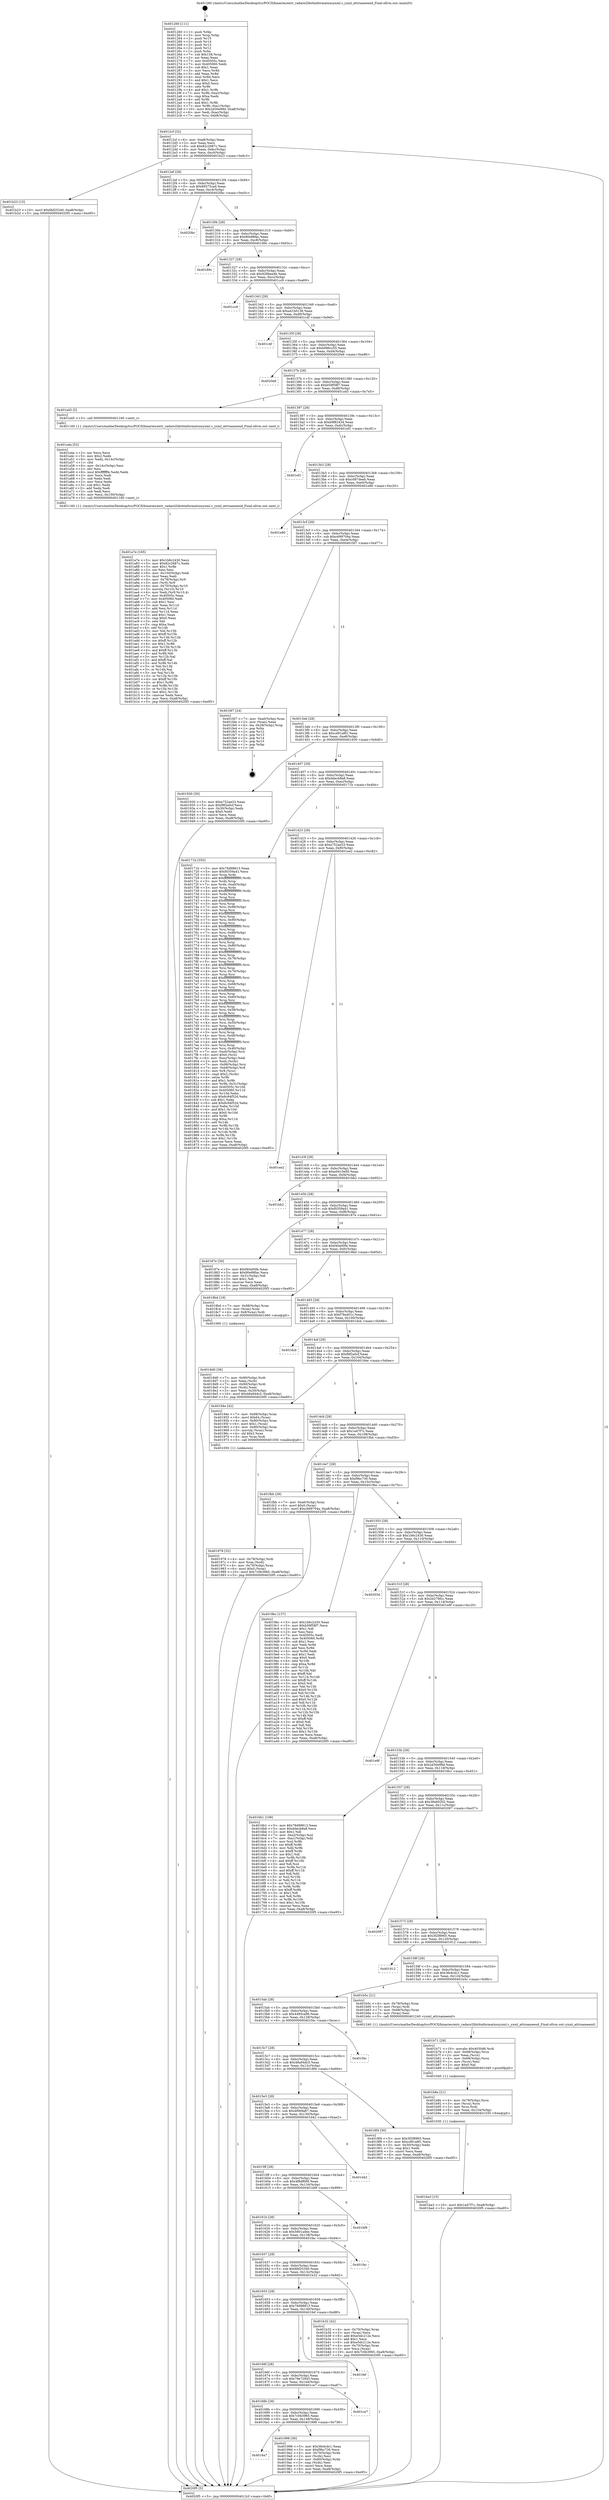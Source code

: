 digraph "0x401260" {
  label = "0x401260 (/mnt/c/Users/mathe/Desktop/tcc/POCII/binaries/extr_radare2librbinformatxnuyxml.c_yxml_attrnameend_Final-ollvm.out::main(0))"
  labelloc = "t"
  node[shape=record]

  Entry [label="",width=0.3,height=0.3,shape=circle,fillcolor=black,style=filled]
  "0x4012cf" [label="{
     0x4012cf [32]\l
     | [instrs]\l
     &nbsp;&nbsp;0x4012cf \<+6\>: mov -0xa8(%rbp),%eax\l
     &nbsp;&nbsp;0x4012d5 \<+2\>: mov %eax,%ecx\l
     &nbsp;&nbsp;0x4012d7 \<+6\>: sub $0x82c2687c,%ecx\l
     &nbsp;&nbsp;0x4012dd \<+6\>: mov %eax,-0xbc(%rbp)\l
     &nbsp;&nbsp;0x4012e3 \<+6\>: mov %ecx,-0xc0(%rbp)\l
     &nbsp;&nbsp;0x4012e9 \<+6\>: je 0000000000401b23 \<main+0x8c3\>\l
  }"]
  "0x401b23" [label="{
     0x401b23 [15]\l
     | [instrs]\l
     &nbsp;&nbsp;0x401b23 \<+10\>: movl $0x6bf25340,-0xa8(%rbp)\l
     &nbsp;&nbsp;0x401b2d \<+5\>: jmp 00000000004020f5 \<main+0xe95\>\l
  }"]
  "0x4012ef" [label="{
     0x4012ef [28]\l
     | [instrs]\l
     &nbsp;&nbsp;0x4012ef \<+5\>: jmp 00000000004012f4 \<main+0x94\>\l
     &nbsp;&nbsp;0x4012f4 \<+6\>: mov -0xbc(%rbp),%eax\l
     &nbsp;&nbsp;0x4012fa \<+5\>: sub $0x89375cad,%eax\l
     &nbsp;&nbsp;0x4012ff \<+6\>: mov %eax,-0xc4(%rbp)\l
     &nbsp;&nbsp;0x401305 \<+6\>: je 00000000004020bc \<main+0xe5c\>\l
  }"]
  Exit [label="",width=0.3,height=0.3,shape=circle,fillcolor=black,style=filled,peripheries=2]
  "0x4020bc" [label="{
     0x4020bc\l
  }", style=dashed]
  "0x40130b" [label="{
     0x40130b [28]\l
     | [instrs]\l
     &nbsp;&nbsp;0x40130b \<+5\>: jmp 0000000000401310 \<main+0xb0\>\l
     &nbsp;&nbsp;0x401310 \<+6\>: mov -0xbc(%rbp),%eax\l
     &nbsp;&nbsp;0x401316 \<+5\>: sub $0x90e98fac,%eax\l
     &nbsp;&nbsp;0x40131b \<+6\>: mov %eax,-0xc8(%rbp)\l
     &nbsp;&nbsp;0x401321 \<+6\>: je 000000000040189c \<main+0x63c\>\l
  }"]
  "0x401ba3" [label="{
     0x401ba3 [15]\l
     | [instrs]\l
     &nbsp;&nbsp;0x401ba3 \<+10\>: movl $0x1ed7f7c,-0xa8(%rbp)\l
     &nbsp;&nbsp;0x401bad \<+5\>: jmp 00000000004020f5 \<main+0xe95\>\l
  }"]
  "0x40189c" [label="{
     0x40189c\l
  }", style=dashed]
  "0x401327" [label="{
     0x401327 [28]\l
     | [instrs]\l
     &nbsp;&nbsp;0x401327 \<+5\>: jmp 000000000040132c \<main+0xcc\>\l
     &nbsp;&nbsp;0x40132c \<+6\>: mov -0xbc(%rbp),%eax\l
     &nbsp;&nbsp;0x401332 \<+5\>: sub $0x928bee4b,%eax\l
     &nbsp;&nbsp;0x401337 \<+6\>: mov %eax,-0xcc(%rbp)\l
     &nbsp;&nbsp;0x40133d \<+6\>: je 0000000000401cc9 \<main+0xa69\>\l
  }"]
  "0x401b8e" [label="{
     0x401b8e [21]\l
     | [instrs]\l
     &nbsp;&nbsp;0x401b8e \<+4\>: mov -0x78(%rbp),%rcx\l
     &nbsp;&nbsp;0x401b92 \<+3\>: mov (%rcx),%rcx\l
     &nbsp;&nbsp;0x401b95 \<+3\>: mov %rcx,%rdi\l
     &nbsp;&nbsp;0x401b98 \<+6\>: mov %eax,-0x154(%rbp)\l
     &nbsp;&nbsp;0x401b9e \<+5\>: call 0000000000401030 \<free@plt\>\l
     | [calls]\l
     &nbsp;&nbsp;0x401030 \{1\} (unknown)\l
  }"]
  "0x401cc9" [label="{
     0x401cc9\l
  }", style=dashed]
  "0x401343" [label="{
     0x401343 [28]\l
     | [instrs]\l
     &nbsp;&nbsp;0x401343 \<+5\>: jmp 0000000000401348 \<main+0xe8\>\l
     &nbsp;&nbsp;0x401348 \<+6\>: mov -0xbc(%rbp),%eax\l
     &nbsp;&nbsp;0x40134e \<+5\>: sub $0xa41b0136,%eax\l
     &nbsp;&nbsp;0x401353 \<+6\>: mov %eax,-0xd0(%rbp)\l
     &nbsp;&nbsp;0x401359 \<+6\>: je 0000000000401c4f \<main+0x9ef\>\l
  }"]
  "0x401b71" [label="{
     0x401b71 [29]\l
     | [instrs]\l
     &nbsp;&nbsp;0x401b71 \<+10\>: movabs $0x4030d6,%rdi\l
     &nbsp;&nbsp;0x401b7b \<+4\>: mov -0x68(%rbp),%rcx\l
     &nbsp;&nbsp;0x401b7f \<+2\>: mov %eax,(%rcx)\l
     &nbsp;&nbsp;0x401b81 \<+4\>: mov -0x68(%rbp),%rcx\l
     &nbsp;&nbsp;0x401b85 \<+2\>: mov (%rcx),%esi\l
     &nbsp;&nbsp;0x401b87 \<+2\>: mov $0x0,%al\l
     &nbsp;&nbsp;0x401b89 \<+5\>: call 0000000000401040 \<printf@plt\>\l
     | [calls]\l
     &nbsp;&nbsp;0x401040 \{1\} (unknown)\l
  }"]
  "0x401c4f" [label="{
     0x401c4f\l
  }", style=dashed]
  "0x40135f" [label="{
     0x40135f [28]\l
     | [instrs]\l
     &nbsp;&nbsp;0x40135f \<+5\>: jmp 0000000000401364 \<main+0x104\>\l
     &nbsp;&nbsp;0x401364 \<+6\>: mov -0xbc(%rbp),%eax\l
     &nbsp;&nbsp;0x40136a \<+5\>: sub $0xb086cc55,%eax\l
     &nbsp;&nbsp;0x40136f \<+6\>: mov %eax,-0xd4(%rbp)\l
     &nbsp;&nbsp;0x401375 \<+6\>: je 00000000004020e6 \<main+0xe86\>\l
  }"]
  "0x401a7e" [label="{
     0x401a7e [165]\l
     | [instrs]\l
     &nbsp;&nbsp;0x401a7e \<+5\>: mov $0x1b6c2430,%ecx\l
     &nbsp;&nbsp;0x401a83 \<+5\>: mov $0x82c2687c,%edx\l
     &nbsp;&nbsp;0x401a88 \<+3\>: mov $0x1,%r8b\l
     &nbsp;&nbsp;0x401a8b \<+2\>: xor %esi,%esi\l
     &nbsp;&nbsp;0x401a8d \<+6\>: mov -0x150(%rbp),%edi\l
     &nbsp;&nbsp;0x401a93 \<+3\>: imul %eax,%edi\l
     &nbsp;&nbsp;0x401a96 \<+4\>: mov -0x78(%rbp),%r9\l
     &nbsp;&nbsp;0x401a9a \<+3\>: mov (%r9),%r9\l
     &nbsp;&nbsp;0x401a9d \<+4\>: mov -0x70(%rbp),%r10\l
     &nbsp;&nbsp;0x401aa1 \<+3\>: movslq (%r10),%r10\l
     &nbsp;&nbsp;0x401aa4 \<+4\>: mov %edi,(%r9,%r10,4)\l
     &nbsp;&nbsp;0x401aa8 \<+7\>: mov 0x40505c,%eax\l
     &nbsp;&nbsp;0x401aaf \<+7\>: mov 0x405060,%edi\l
     &nbsp;&nbsp;0x401ab6 \<+3\>: sub $0x1,%esi\l
     &nbsp;&nbsp;0x401ab9 \<+3\>: mov %eax,%r11d\l
     &nbsp;&nbsp;0x401abc \<+3\>: add %esi,%r11d\l
     &nbsp;&nbsp;0x401abf \<+4\>: imul %r11d,%eax\l
     &nbsp;&nbsp;0x401ac3 \<+3\>: and $0x1,%eax\l
     &nbsp;&nbsp;0x401ac6 \<+3\>: cmp $0x0,%eax\l
     &nbsp;&nbsp;0x401ac9 \<+3\>: sete %bl\l
     &nbsp;&nbsp;0x401acc \<+3\>: cmp $0xa,%edi\l
     &nbsp;&nbsp;0x401acf \<+4\>: setl %r14b\l
     &nbsp;&nbsp;0x401ad3 \<+3\>: mov %bl,%r15b\l
     &nbsp;&nbsp;0x401ad6 \<+4\>: xor $0xff,%r15b\l
     &nbsp;&nbsp;0x401ada \<+3\>: mov %r14b,%r12b\l
     &nbsp;&nbsp;0x401add \<+4\>: xor $0xff,%r12b\l
     &nbsp;&nbsp;0x401ae1 \<+4\>: xor $0x1,%r8b\l
     &nbsp;&nbsp;0x401ae5 \<+3\>: mov %r15b,%r13b\l
     &nbsp;&nbsp;0x401ae8 \<+4\>: and $0xff,%r13b\l
     &nbsp;&nbsp;0x401aec \<+3\>: and %r8b,%bl\l
     &nbsp;&nbsp;0x401aef \<+3\>: mov %r12b,%al\l
     &nbsp;&nbsp;0x401af2 \<+2\>: and $0xff,%al\l
     &nbsp;&nbsp;0x401af4 \<+3\>: and %r8b,%r14b\l
     &nbsp;&nbsp;0x401af7 \<+3\>: or %bl,%r13b\l
     &nbsp;&nbsp;0x401afa \<+3\>: or %r14b,%al\l
     &nbsp;&nbsp;0x401afd \<+3\>: xor %al,%r13b\l
     &nbsp;&nbsp;0x401b00 \<+3\>: or %r12b,%r15b\l
     &nbsp;&nbsp;0x401b03 \<+4\>: xor $0xff,%r15b\l
     &nbsp;&nbsp;0x401b07 \<+4\>: or $0x1,%r8b\l
     &nbsp;&nbsp;0x401b0b \<+3\>: and %r8b,%r15b\l
     &nbsp;&nbsp;0x401b0e \<+3\>: or %r15b,%r13b\l
     &nbsp;&nbsp;0x401b11 \<+4\>: test $0x1,%r13b\l
     &nbsp;&nbsp;0x401b15 \<+3\>: cmovne %edx,%ecx\l
     &nbsp;&nbsp;0x401b18 \<+6\>: mov %ecx,-0xa8(%rbp)\l
     &nbsp;&nbsp;0x401b1e \<+5\>: jmp 00000000004020f5 \<main+0xe95\>\l
  }"]
  "0x4020e6" [label="{
     0x4020e6\l
  }", style=dashed]
  "0x40137b" [label="{
     0x40137b [28]\l
     | [instrs]\l
     &nbsp;&nbsp;0x40137b \<+5\>: jmp 0000000000401380 \<main+0x120\>\l
     &nbsp;&nbsp;0x401380 \<+6\>: mov -0xbc(%rbp),%eax\l
     &nbsp;&nbsp;0x401386 \<+5\>: sub $0xb59f58f7,%eax\l
     &nbsp;&nbsp;0x40138b \<+6\>: mov %eax,-0xd8(%rbp)\l
     &nbsp;&nbsp;0x401391 \<+6\>: je 0000000000401a45 \<main+0x7e5\>\l
  }"]
  "0x401a4a" [label="{
     0x401a4a [52]\l
     | [instrs]\l
     &nbsp;&nbsp;0x401a4a \<+2\>: xor %ecx,%ecx\l
     &nbsp;&nbsp;0x401a4c \<+5\>: mov $0x2,%edx\l
     &nbsp;&nbsp;0x401a51 \<+6\>: mov %edx,-0x14c(%rbp)\l
     &nbsp;&nbsp;0x401a57 \<+1\>: cltd\l
     &nbsp;&nbsp;0x401a58 \<+6\>: mov -0x14c(%rbp),%esi\l
     &nbsp;&nbsp;0x401a5e \<+2\>: idiv %esi\l
     &nbsp;&nbsp;0x401a60 \<+6\>: imul $0xfffffffe,%edx,%edx\l
     &nbsp;&nbsp;0x401a66 \<+2\>: mov %ecx,%edi\l
     &nbsp;&nbsp;0x401a68 \<+2\>: sub %edx,%edi\l
     &nbsp;&nbsp;0x401a6a \<+2\>: mov %ecx,%edx\l
     &nbsp;&nbsp;0x401a6c \<+3\>: sub $0x1,%edx\l
     &nbsp;&nbsp;0x401a6f \<+2\>: add %edx,%edi\l
     &nbsp;&nbsp;0x401a71 \<+2\>: sub %edi,%ecx\l
     &nbsp;&nbsp;0x401a73 \<+6\>: mov %ecx,-0x150(%rbp)\l
     &nbsp;&nbsp;0x401a79 \<+5\>: call 0000000000401160 \<next_i\>\l
     | [calls]\l
     &nbsp;&nbsp;0x401160 \{1\} (/mnt/c/Users/mathe/Desktop/tcc/POCII/binaries/extr_radare2librbinformatxnuyxml.c_yxml_attrnameend_Final-ollvm.out::next_i)\l
  }"]
  "0x401a45" [label="{
     0x401a45 [5]\l
     | [instrs]\l
     &nbsp;&nbsp;0x401a45 \<+5\>: call 0000000000401160 \<next_i\>\l
     | [calls]\l
     &nbsp;&nbsp;0x401160 \{1\} (/mnt/c/Users/mathe/Desktop/tcc/POCII/binaries/extr_radare2librbinformatxnuyxml.c_yxml_attrnameend_Final-ollvm.out::next_i)\l
  }"]
  "0x401397" [label="{
     0x401397 [28]\l
     | [instrs]\l
     &nbsp;&nbsp;0x401397 \<+5\>: jmp 000000000040139c \<main+0x13c\>\l
     &nbsp;&nbsp;0x40139c \<+6\>: mov -0xbc(%rbp),%eax\l
     &nbsp;&nbsp;0x4013a2 \<+5\>: sub $0xb9f82434,%eax\l
     &nbsp;&nbsp;0x4013a7 \<+6\>: mov %eax,-0xdc(%rbp)\l
     &nbsp;&nbsp;0x4013ad \<+6\>: je 0000000000401ef1 \<main+0xc91\>\l
  }"]
  "0x4016a7" [label="{
     0x4016a7\l
  }", style=dashed]
  "0x401ef1" [label="{
     0x401ef1\l
  }", style=dashed]
  "0x4013b3" [label="{
     0x4013b3 [28]\l
     | [instrs]\l
     &nbsp;&nbsp;0x4013b3 \<+5\>: jmp 00000000004013b8 \<main+0x158\>\l
     &nbsp;&nbsp;0x4013b8 \<+6\>: mov -0xbc(%rbp),%eax\l
     &nbsp;&nbsp;0x4013be \<+5\>: sub $0xc087deeb,%eax\l
     &nbsp;&nbsp;0x4013c3 \<+6\>: mov %eax,-0xe0(%rbp)\l
     &nbsp;&nbsp;0x4013c9 \<+6\>: je 0000000000401e80 \<main+0xc20\>\l
  }"]
  "0x401998" [label="{
     0x401998 [36]\l
     | [instrs]\l
     &nbsp;&nbsp;0x401998 \<+5\>: mov $0x3fe4cdc1,%eax\l
     &nbsp;&nbsp;0x40199d \<+5\>: mov $0xf9bc730,%ecx\l
     &nbsp;&nbsp;0x4019a2 \<+4\>: mov -0x70(%rbp),%rdx\l
     &nbsp;&nbsp;0x4019a6 \<+2\>: mov (%rdx),%esi\l
     &nbsp;&nbsp;0x4019a8 \<+4\>: mov -0x80(%rbp),%rdx\l
     &nbsp;&nbsp;0x4019ac \<+2\>: cmp (%rdx),%esi\l
     &nbsp;&nbsp;0x4019ae \<+3\>: cmovl %ecx,%eax\l
     &nbsp;&nbsp;0x4019b1 \<+6\>: mov %eax,-0xa8(%rbp)\l
     &nbsp;&nbsp;0x4019b7 \<+5\>: jmp 00000000004020f5 \<main+0xe95\>\l
  }"]
  "0x401e80" [label="{
     0x401e80\l
  }", style=dashed]
  "0x4013cf" [label="{
     0x4013cf [28]\l
     | [instrs]\l
     &nbsp;&nbsp;0x4013cf \<+5\>: jmp 00000000004013d4 \<main+0x174\>\l
     &nbsp;&nbsp;0x4013d4 \<+6\>: mov -0xbc(%rbp),%eax\l
     &nbsp;&nbsp;0x4013da \<+5\>: sub $0xc699704a,%eax\l
     &nbsp;&nbsp;0x4013df \<+6\>: mov %eax,-0xe4(%rbp)\l
     &nbsp;&nbsp;0x4013e5 \<+6\>: je 0000000000401fd7 \<main+0xd77\>\l
  }"]
  "0x40168b" [label="{
     0x40168b [28]\l
     | [instrs]\l
     &nbsp;&nbsp;0x40168b \<+5\>: jmp 0000000000401690 \<main+0x430\>\l
     &nbsp;&nbsp;0x401690 \<+6\>: mov -0xbc(%rbp),%eax\l
     &nbsp;&nbsp;0x401696 \<+5\>: sub $0x7c0b3965,%eax\l
     &nbsp;&nbsp;0x40169b \<+6\>: mov %eax,-0x148(%rbp)\l
     &nbsp;&nbsp;0x4016a1 \<+6\>: je 0000000000401998 \<main+0x738\>\l
  }"]
  "0x401fd7" [label="{
     0x401fd7 [24]\l
     | [instrs]\l
     &nbsp;&nbsp;0x401fd7 \<+7\>: mov -0xa0(%rbp),%rax\l
     &nbsp;&nbsp;0x401fde \<+2\>: mov (%rax),%eax\l
     &nbsp;&nbsp;0x401fe0 \<+4\>: lea -0x28(%rbp),%rsp\l
     &nbsp;&nbsp;0x401fe4 \<+1\>: pop %rbx\l
     &nbsp;&nbsp;0x401fe5 \<+2\>: pop %r12\l
     &nbsp;&nbsp;0x401fe7 \<+2\>: pop %r13\l
     &nbsp;&nbsp;0x401fe9 \<+2\>: pop %r14\l
     &nbsp;&nbsp;0x401feb \<+2\>: pop %r15\l
     &nbsp;&nbsp;0x401fed \<+1\>: pop %rbp\l
     &nbsp;&nbsp;0x401fee \<+1\>: ret\l
  }"]
  "0x4013eb" [label="{
     0x4013eb [28]\l
     | [instrs]\l
     &nbsp;&nbsp;0x4013eb \<+5\>: jmp 00000000004013f0 \<main+0x190\>\l
     &nbsp;&nbsp;0x4013f0 \<+6\>: mov -0xbc(%rbp),%eax\l
     &nbsp;&nbsp;0x4013f6 \<+5\>: sub $0xcd91a8f1,%eax\l
     &nbsp;&nbsp;0x4013fb \<+6\>: mov %eax,-0xe8(%rbp)\l
     &nbsp;&nbsp;0x401401 \<+6\>: je 0000000000401930 \<main+0x6d0\>\l
  }"]
  "0x401ce7" [label="{
     0x401ce7\l
  }", style=dashed]
  "0x401930" [label="{
     0x401930 [30]\l
     | [instrs]\l
     &nbsp;&nbsp;0x401930 \<+5\>: mov $0xe752ae33,%eax\l
     &nbsp;&nbsp;0x401935 \<+5\>: mov $0xf9f2a0cf,%ecx\l
     &nbsp;&nbsp;0x40193a \<+3\>: mov -0x30(%rbp),%edx\l
     &nbsp;&nbsp;0x40193d \<+3\>: cmp $0x0,%edx\l
     &nbsp;&nbsp;0x401940 \<+3\>: cmove %ecx,%eax\l
     &nbsp;&nbsp;0x401943 \<+6\>: mov %eax,-0xa8(%rbp)\l
     &nbsp;&nbsp;0x401949 \<+5\>: jmp 00000000004020f5 \<main+0xe95\>\l
  }"]
  "0x401407" [label="{
     0x401407 [28]\l
     | [instrs]\l
     &nbsp;&nbsp;0x401407 \<+5\>: jmp 000000000040140c \<main+0x1ac\>\l
     &nbsp;&nbsp;0x40140c \<+6\>: mov -0xbc(%rbp),%eax\l
     &nbsp;&nbsp;0x401412 \<+5\>: sub $0xddecb8a8,%eax\l
     &nbsp;&nbsp;0x401417 \<+6\>: mov %eax,-0xec(%rbp)\l
     &nbsp;&nbsp;0x40141d \<+6\>: je 000000000040171b \<main+0x4bb\>\l
  }"]
  "0x40166f" [label="{
     0x40166f [28]\l
     | [instrs]\l
     &nbsp;&nbsp;0x40166f \<+5\>: jmp 0000000000401674 \<main+0x414\>\l
     &nbsp;&nbsp;0x401674 \<+6\>: mov -0xbc(%rbp),%eax\l
     &nbsp;&nbsp;0x40167a \<+5\>: sub $0x79e72943,%eax\l
     &nbsp;&nbsp;0x40167f \<+6\>: mov %eax,-0x144(%rbp)\l
     &nbsp;&nbsp;0x401685 \<+6\>: je 0000000000401ce7 \<main+0xa87\>\l
  }"]
  "0x40171b" [label="{
     0x40171b [355]\l
     | [instrs]\l
     &nbsp;&nbsp;0x40171b \<+5\>: mov $0x78d98813,%eax\l
     &nbsp;&nbsp;0x401720 \<+5\>: mov $0xf0359a41,%ecx\l
     &nbsp;&nbsp;0x401725 \<+3\>: mov %rsp,%rdx\l
     &nbsp;&nbsp;0x401728 \<+4\>: add $0xfffffffffffffff0,%rdx\l
     &nbsp;&nbsp;0x40172c \<+3\>: mov %rdx,%rsp\l
     &nbsp;&nbsp;0x40172f \<+7\>: mov %rdx,-0xa0(%rbp)\l
     &nbsp;&nbsp;0x401736 \<+3\>: mov %rsp,%rdx\l
     &nbsp;&nbsp;0x401739 \<+4\>: add $0xfffffffffffffff0,%rdx\l
     &nbsp;&nbsp;0x40173d \<+3\>: mov %rdx,%rsp\l
     &nbsp;&nbsp;0x401740 \<+3\>: mov %rsp,%rsi\l
     &nbsp;&nbsp;0x401743 \<+4\>: add $0xfffffffffffffff0,%rsi\l
     &nbsp;&nbsp;0x401747 \<+3\>: mov %rsi,%rsp\l
     &nbsp;&nbsp;0x40174a \<+7\>: mov %rsi,-0x98(%rbp)\l
     &nbsp;&nbsp;0x401751 \<+3\>: mov %rsp,%rsi\l
     &nbsp;&nbsp;0x401754 \<+4\>: add $0xfffffffffffffff0,%rsi\l
     &nbsp;&nbsp;0x401758 \<+3\>: mov %rsi,%rsp\l
     &nbsp;&nbsp;0x40175b \<+7\>: mov %rsi,-0x90(%rbp)\l
     &nbsp;&nbsp;0x401762 \<+3\>: mov %rsp,%rsi\l
     &nbsp;&nbsp;0x401765 \<+4\>: add $0xfffffffffffffff0,%rsi\l
     &nbsp;&nbsp;0x401769 \<+3\>: mov %rsi,%rsp\l
     &nbsp;&nbsp;0x40176c \<+7\>: mov %rsi,-0x88(%rbp)\l
     &nbsp;&nbsp;0x401773 \<+3\>: mov %rsp,%rsi\l
     &nbsp;&nbsp;0x401776 \<+4\>: add $0xfffffffffffffff0,%rsi\l
     &nbsp;&nbsp;0x40177a \<+3\>: mov %rsi,%rsp\l
     &nbsp;&nbsp;0x40177d \<+4\>: mov %rsi,-0x80(%rbp)\l
     &nbsp;&nbsp;0x401781 \<+3\>: mov %rsp,%rsi\l
     &nbsp;&nbsp;0x401784 \<+4\>: add $0xfffffffffffffff0,%rsi\l
     &nbsp;&nbsp;0x401788 \<+3\>: mov %rsi,%rsp\l
     &nbsp;&nbsp;0x40178b \<+4\>: mov %rsi,-0x78(%rbp)\l
     &nbsp;&nbsp;0x40178f \<+3\>: mov %rsp,%rsi\l
     &nbsp;&nbsp;0x401792 \<+4\>: add $0xfffffffffffffff0,%rsi\l
     &nbsp;&nbsp;0x401796 \<+3\>: mov %rsi,%rsp\l
     &nbsp;&nbsp;0x401799 \<+4\>: mov %rsi,-0x70(%rbp)\l
     &nbsp;&nbsp;0x40179d \<+3\>: mov %rsp,%rsi\l
     &nbsp;&nbsp;0x4017a0 \<+4\>: add $0xfffffffffffffff0,%rsi\l
     &nbsp;&nbsp;0x4017a4 \<+3\>: mov %rsi,%rsp\l
     &nbsp;&nbsp;0x4017a7 \<+4\>: mov %rsi,-0x68(%rbp)\l
     &nbsp;&nbsp;0x4017ab \<+3\>: mov %rsp,%rsi\l
     &nbsp;&nbsp;0x4017ae \<+4\>: add $0xfffffffffffffff0,%rsi\l
     &nbsp;&nbsp;0x4017b2 \<+3\>: mov %rsi,%rsp\l
     &nbsp;&nbsp;0x4017b5 \<+4\>: mov %rsi,-0x60(%rbp)\l
     &nbsp;&nbsp;0x4017b9 \<+3\>: mov %rsp,%rsi\l
     &nbsp;&nbsp;0x4017bc \<+4\>: add $0xfffffffffffffff0,%rsi\l
     &nbsp;&nbsp;0x4017c0 \<+3\>: mov %rsi,%rsp\l
     &nbsp;&nbsp;0x4017c3 \<+4\>: mov %rsi,-0x58(%rbp)\l
     &nbsp;&nbsp;0x4017c7 \<+3\>: mov %rsp,%rsi\l
     &nbsp;&nbsp;0x4017ca \<+4\>: add $0xfffffffffffffff0,%rsi\l
     &nbsp;&nbsp;0x4017ce \<+3\>: mov %rsi,%rsp\l
     &nbsp;&nbsp;0x4017d1 \<+4\>: mov %rsi,-0x50(%rbp)\l
     &nbsp;&nbsp;0x4017d5 \<+3\>: mov %rsp,%rsi\l
     &nbsp;&nbsp;0x4017d8 \<+4\>: add $0xfffffffffffffff0,%rsi\l
     &nbsp;&nbsp;0x4017dc \<+3\>: mov %rsi,%rsp\l
     &nbsp;&nbsp;0x4017df \<+4\>: mov %rsi,-0x48(%rbp)\l
     &nbsp;&nbsp;0x4017e3 \<+3\>: mov %rsp,%rsi\l
     &nbsp;&nbsp;0x4017e6 \<+4\>: add $0xfffffffffffffff0,%rsi\l
     &nbsp;&nbsp;0x4017ea \<+3\>: mov %rsi,%rsp\l
     &nbsp;&nbsp;0x4017ed \<+4\>: mov %rsi,-0x40(%rbp)\l
     &nbsp;&nbsp;0x4017f1 \<+7\>: mov -0xa0(%rbp),%rsi\l
     &nbsp;&nbsp;0x4017f8 \<+6\>: movl $0x0,(%rsi)\l
     &nbsp;&nbsp;0x4017fe \<+6\>: mov -0xac(%rbp),%edi\l
     &nbsp;&nbsp;0x401804 \<+2\>: mov %edi,(%rdx)\l
     &nbsp;&nbsp;0x401806 \<+7\>: mov -0x98(%rbp),%rsi\l
     &nbsp;&nbsp;0x40180d \<+7\>: mov -0xb8(%rbp),%r8\l
     &nbsp;&nbsp;0x401814 \<+3\>: mov %r8,(%rsi)\l
     &nbsp;&nbsp;0x401817 \<+3\>: cmpl $0x2,(%rdx)\l
     &nbsp;&nbsp;0x40181a \<+4\>: setne %r9b\l
     &nbsp;&nbsp;0x40181e \<+4\>: and $0x1,%r9b\l
     &nbsp;&nbsp;0x401822 \<+4\>: mov %r9b,-0x31(%rbp)\l
     &nbsp;&nbsp;0x401826 \<+8\>: mov 0x40505c,%r10d\l
     &nbsp;&nbsp;0x40182e \<+8\>: mov 0x405060,%r11d\l
     &nbsp;&nbsp;0x401836 \<+3\>: mov %r10d,%ebx\l
     &nbsp;&nbsp;0x401839 \<+6\>: sub $0x6c94f52d,%ebx\l
     &nbsp;&nbsp;0x40183f \<+3\>: sub $0x1,%ebx\l
     &nbsp;&nbsp;0x401842 \<+6\>: add $0x6c94f52d,%ebx\l
     &nbsp;&nbsp;0x401848 \<+4\>: imul %ebx,%r10d\l
     &nbsp;&nbsp;0x40184c \<+4\>: and $0x1,%r10d\l
     &nbsp;&nbsp;0x401850 \<+4\>: cmp $0x0,%r10d\l
     &nbsp;&nbsp;0x401854 \<+4\>: sete %r9b\l
     &nbsp;&nbsp;0x401858 \<+4\>: cmp $0xa,%r11d\l
     &nbsp;&nbsp;0x40185c \<+4\>: setl %r14b\l
     &nbsp;&nbsp;0x401860 \<+3\>: mov %r9b,%r15b\l
     &nbsp;&nbsp;0x401863 \<+3\>: and %r14b,%r15b\l
     &nbsp;&nbsp;0x401866 \<+3\>: xor %r14b,%r9b\l
     &nbsp;&nbsp;0x401869 \<+3\>: or %r9b,%r15b\l
     &nbsp;&nbsp;0x40186c \<+4\>: test $0x1,%r15b\l
     &nbsp;&nbsp;0x401870 \<+3\>: cmovne %ecx,%eax\l
     &nbsp;&nbsp;0x401873 \<+6\>: mov %eax,-0xa8(%rbp)\l
     &nbsp;&nbsp;0x401879 \<+5\>: jmp 00000000004020f5 \<main+0xe95\>\l
  }"]
  "0x401423" [label="{
     0x401423 [28]\l
     | [instrs]\l
     &nbsp;&nbsp;0x401423 \<+5\>: jmp 0000000000401428 \<main+0x1c8\>\l
     &nbsp;&nbsp;0x401428 \<+6\>: mov -0xbc(%rbp),%eax\l
     &nbsp;&nbsp;0x40142e \<+5\>: sub $0xe752ae33,%eax\l
     &nbsp;&nbsp;0x401433 \<+6\>: mov %eax,-0xf0(%rbp)\l
     &nbsp;&nbsp;0x401439 \<+6\>: je 0000000000401ee2 \<main+0xc82\>\l
  }"]
  "0x401fef" [label="{
     0x401fef\l
  }", style=dashed]
  "0x401ee2" [label="{
     0x401ee2\l
  }", style=dashed]
  "0x40143f" [label="{
     0x40143f [28]\l
     | [instrs]\l
     &nbsp;&nbsp;0x40143f \<+5\>: jmp 0000000000401444 \<main+0x1e4\>\l
     &nbsp;&nbsp;0x401444 \<+6\>: mov -0xbc(%rbp),%eax\l
     &nbsp;&nbsp;0x40144a \<+5\>: sub $0xe9410e95,%eax\l
     &nbsp;&nbsp;0x40144f \<+6\>: mov %eax,-0xf4(%rbp)\l
     &nbsp;&nbsp;0x401455 \<+6\>: je 0000000000401bb2 \<main+0x952\>\l
  }"]
  "0x401653" [label="{
     0x401653 [28]\l
     | [instrs]\l
     &nbsp;&nbsp;0x401653 \<+5\>: jmp 0000000000401658 \<main+0x3f8\>\l
     &nbsp;&nbsp;0x401658 \<+6\>: mov -0xbc(%rbp),%eax\l
     &nbsp;&nbsp;0x40165e \<+5\>: sub $0x78d98813,%eax\l
     &nbsp;&nbsp;0x401663 \<+6\>: mov %eax,-0x140(%rbp)\l
     &nbsp;&nbsp;0x401669 \<+6\>: je 0000000000401fef \<main+0xd8f\>\l
  }"]
  "0x401bb2" [label="{
     0x401bb2\l
  }", style=dashed]
  "0x40145b" [label="{
     0x40145b [28]\l
     | [instrs]\l
     &nbsp;&nbsp;0x40145b \<+5\>: jmp 0000000000401460 \<main+0x200\>\l
     &nbsp;&nbsp;0x401460 \<+6\>: mov -0xbc(%rbp),%eax\l
     &nbsp;&nbsp;0x401466 \<+5\>: sub $0xf0359a41,%eax\l
     &nbsp;&nbsp;0x40146b \<+6\>: mov %eax,-0xf8(%rbp)\l
     &nbsp;&nbsp;0x401471 \<+6\>: je 000000000040187e \<main+0x61e\>\l
  }"]
  "0x401b32" [label="{
     0x401b32 [42]\l
     | [instrs]\l
     &nbsp;&nbsp;0x401b32 \<+4\>: mov -0x70(%rbp),%rax\l
     &nbsp;&nbsp;0x401b36 \<+2\>: mov (%rax),%ecx\l
     &nbsp;&nbsp;0x401b38 \<+6\>: add $0xe5dc212e,%ecx\l
     &nbsp;&nbsp;0x401b3e \<+3\>: add $0x1,%ecx\l
     &nbsp;&nbsp;0x401b41 \<+6\>: sub $0xe5dc212e,%ecx\l
     &nbsp;&nbsp;0x401b47 \<+4\>: mov -0x70(%rbp),%rax\l
     &nbsp;&nbsp;0x401b4b \<+2\>: mov %ecx,(%rax)\l
     &nbsp;&nbsp;0x401b4d \<+10\>: movl $0x7c0b3965,-0xa8(%rbp)\l
     &nbsp;&nbsp;0x401b57 \<+5\>: jmp 00000000004020f5 \<main+0xe95\>\l
  }"]
  "0x40187e" [label="{
     0x40187e [30]\l
     | [instrs]\l
     &nbsp;&nbsp;0x40187e \<+5\>: mov $0xf40a00fe,%eax\l
     &nbsp;&nbsp;0x401883 \<+5\>: mov $0x90e98fac,%ecx\l
     &nbsp;&nbsp;0x401888 \<+3\>: mov -0x31(%rbp),%dl\l
     &nbsp;&nbsp;0x40188b \<+3\>: test $0x1,%dl\l
     &nbsp;&nbsp;0x40188e \<+3\>: cmovne %ecx,%eax\l
     &nbsp;&nbsp;0x401891 \<+6\>: mov %eax,-0xa8(%rbp)\l
     &nbsp;&nbsp;0x401897 \<+5\>: jmp 00000000004020f5 \<main+0xe95\>\l
  }"]
  "0x401477" [label="{
     0x401477 [28]\l
     | [instrs]\l
     &nbsp;&nbsp;0x401477 \<+5\>: jmp 000000000040147c \<main+0x21c\>\l
     &nbsp;&nbsp;0x40147c \<+6\>: mov -0xbc(%rbp),%eax\l
     &nbsp;&nbsp;0x401482 \<+5\>: sub $0xf40a00fe,%eax\l
     &nbsp;&nbsp;0x401487 \<+6\>: mov %eax,-0xfc(%rbp)\l
     &nbsp;&nbsp;0x40148d \<+6\>: je 00000000004018bd \<main+0x65d\>\l
  }"]
  "0x401637" [label="{
     0x401637 [28]\l
     | [instrs]\l
     &nbsp;&nbsp;0x401637 \<+5\>: jmp 000000000040163c \<main+0x3dc\>\l
     &nbsp;&nbsp;0x40163c \<+6\>: mov -0xbc(%rbp),%eax\l
     &nbsp;&nbsp;0x401642 \<+5\>: sub $0x6bf25340,%eax\l
     &nbsp;&nbsp;0x401647 \<+6\>: mov %eax,-0x13c(%rbp)\l
     &nbsp;&nbsp;0x40164d \<+6\>: je 0000000000401b32 \<main+0x8d2\>\l
  }"]
  "0x4018bd" [label="{
     0x4018bd [19]\l
     | [instrs]\l
     &nbsp;&nbsp;0x4018bd \<+7\>: mov -0x98(%rbp),%rax\l
     &nbsp;&nbsp;0x4018c4 \<+3\>: mov (%rax),%rax\l
     &nbsp;&nbsp;0x4018c7 \<+4\>: mov 0x8(%rax),%rdi\l
     &nbsp;&nbsp;0x4018cb \<+5\>: call 0000000000401060 \<atoi@plt\>\l
     | [calls]\l
     &nbsp;&nbsp;0x401060 \{1\} (unknown)\l
  }"]
  "0x401493" [label="{
     0x401493 [28]\l
     | [instrs]\l
     &nbsp;&nbsp;0x401493 \<+5\>: jmp 0000000000401498 \<main+0x238\>\l
     &nbsp;&nbsp;0x401498 \<+6\>: mov -0xbc(%rbp),%eax\l
     &nbsp;&nbsp;0x40149e \<+5\>: sub $0xf79a401c,%eax\l
     &nbsp;&nbsp;0x4014a3 \<+6\>: mov %eax,-0x100(%rbp)\l
     &nbsp;&nbsp;0x4014a9 \<+6\>: je 0000000000401dcb \<main+0xb6b\>\l
  }"]
  "0x401fac" [label="{
     0x401fac\l
  }", style=dashed]
  "0x401dcb" [label="{
     0x401dcb\l
  }", style=dashed]
  "0x4014af" [label="{
     0x4014af [28]\l
     | [instrs]\l
     &nbsp;&nbsp;0x4014af \<+5\>: jmp 00000000004014b4 \<main+0x254\>\l
     &nbsp;&nbsp;0x4014b4 \<+6\>: mov -0xbc(%rbp),%eax\l
     &nbsp;&nbsp;0x4014ba \<+5\>: sub $0xf9f2a0cf,%eax\l
     &nbsp;&nbsp;0x4014bf \<+6\>: mov %eax,-0x104(%rbp)\l
     &nbsp;&nbsp;0x4014c5 \<+6\>: je 000000000040194e \<main+0x6ee\>\l
  }"]
  "0x40161b" [label="{
     0x40161b [28]\l
     | [instrs]\l
     &nbsp;&nbsp;0x40161b \<+5\>: jmp 0000000000401620 \<main+0x3c0\>\l
     &nbsp;&nbsp;0x401620 \<+6\>: mov -0xbc(%rbp),%eax\l
     &nbsp;&nbsp;0x401626 \<+5\>: sub $0x5801a4ee,%eax\l
     &nbsp;&nbsp;0x40162b \<+6\>: mov %eax,-0x138(%rbp)\l
     &nbsp;&nbsp;0x401631 \<+6\>: je 0000000000401fac \<main+0xd4c\>\l
  }"]
  "0x40194e" [label="{
     0x40194e [42]\l
     | [instrs]\l
     &nbsp;&nbsp;0x40194e \<+7\>: mov -0x88(%rbp),%rax\l
     &nbsp;&nbsp;0x401955 \<+6\>: movl $0x64,(%rax)\l
     &nbsp;&nbsp;0x40195b \<+4\>: mov -0x80(%rbp),%rax\l
     &nbsp;&nbsp;0x40195f \<+6\>: movl $0x1,(%rax)\l
     &nbsp;&nbsp;0x401965 \<+4\>: mov -0x80(%rbp),%rax\l
     &nbsp;&nbsp;0x401969 \<+3\>: movslq (%rax),%rax\l
     &nbsp;&nbsp;0x40196c \<+4\>: shl $0x2,%rax\l
     &nbsp;&nbsp;0x401970 \<+3\>: mov %rax,%rdi\l
     &nbsp;&nbsp;0x401973 \<+5\>: call 0000000000401050 \<malloc@plt\>\l
     | [calls]\l
     &nbsp;&nbsp;0x401050 \{1\} (unknown)\l
  }"]
  "0x4014cb" [label="{
     0x4014cb [28]\l
     | [instrs]\l
     &nbsp;&nbsp;0x4014cb \<+5\>: jmp 00000000004014d0 \<main+0x270\>\l
     &nbsp;&nbsp;0x4014d0 \<+6\>: mov -0xbc(%rbp),%eax\l
     &nbsp;&nbsp;0x4014d6 \<+5\>: sub $0x1ed7f7c,%eax\l
     &nbsp;&nbsp;0x4014db \<+6\>: mov %eax,-0x108(%rbp)\l
     &nbsp;&nbsp;0x4014e1 \<+6\>: je 0000000000401fbb \<main+0xd5b\>\l
  }"]
  "0x401bf9" [label="{
     0x401bf9\l
  }", style=dashed]
  "0x401fbb" [label="{
     0x401fbb [28]\l
     | [instrs]\l
     &nbsp;&nbsp;0x401fbb \<+7\>: mov -0xa0(%rbp),%rax\l
     &nbsp;&nbsp;0x401fc2 \<+6\>: movl $0x0,(%rax)\l
     &nbsp;&nbsp;0x401fc8 \<+10\>: movl $0xc699704a,-0xa8(%rbp)\l
     &nbsp;&nbsp;0x401fd2 \<+5\>: jmp 00000000004020f5 \<main+0xe95\>\l
  }"]
  "0x4014e7" [label="{
     0x4014e7 [28]\l
     | [instrs]\l
     &nbsp;&nbsp;0x4014e7 \<+5\>: jmp 00000000004014ec \<main+0x28c\>\l
     &nbsp;&nbsp;0x4014ec \<+6\>: mov -0xbc(%rbp),%eax\l
     &nbsp;&nbsp;0x4014f2 \<+5\>: sub $0xf9bc730,%eax\l
     &nbsp;&nbsp;0x4014f7 \<+6\>: mov %eax,-0x10c(%rbp)\l
     &nbsp;&nbsp;0x4014fd \<+6\>: je 00000000004019bc \<main+0x75c\>\l
  }"]
  "0x4015ff" [label="{
     0x4015ff [28]\l
     | [instrs]\l
     &nbsp;&nbsp;0x4015ff \<+5\>: jmp 0000000000401604 \<main+0x3a4\>\l
     &nbsp;&nbsp;0x401604 \<+6\>: mov -0xbc(%rbp),%eax\l
     &nbsp;&nbsp;0x40160a \<+5\>: sub $0x4f8df699,%eax\l
     &nbsp;&nbsp;0x40160f \<+6\>: mov %eax,-0x134(%rbp)\l
     &nbsp;&nbsp;0x401615 \<+6\>: je 0000000000401bf9 \<main+0x999\>\l
  }"]
  "0x4019bc" [label="{
     0x4019bc [137]\l
     | [instrs]\l
     &nbsp;&nbsp;0x4019bc \<+5\>: mov $0x1b6c2430,%eax\l
     &nbsp;&nbsp;0x4019c1 \<+5\>: mov $0xb59f58f7,%ecx\l
     &nbsp;&nbsp;0x4019c6 \<+2\>: mov $0x1,%dl\l
     &nbsp;&nbsp;0x4019c8 \<+2\>: xor %esi,%esi\l
     &nbsp;&nbsp;0x4019ca \<+7\>: mov 0x40505c,%edi\l
     &nbsp;&nbsp;0x4019d1 \<+8\>: mov 0x405060,%r8d\l
     &nbsp;&nbsp;0x4019d9 \<+3\>: sub $0x1,%esi\l
     &nbsp;&nbsp;0x4019dc \<+3\>: mov %edi,%r9d\l
     &nbsp;&nbsp;0x4019df \<+3\>: add %esi,%r9d\l
     &nbsp;&nbsp;0x4019e2 \<+4\>: imul %r9d,%edi\l
     &nbsp;&nbsp;0x4019e6 \<+3\>: and $0x1,%edi\l
     &nbsp;&nbsp;0x4019e9 \<+3\>: cmp $0x0,%edi\l
     &nbsp;&nbsp;0x4019ec \<+4\>: sete %r10b\l
     &nbsp;&nbsp;0x4019f0 \<+4\>: cmp $0xa,%r8d\l
     &nbsp;&nbsp;0x4019f4 \<+4\>: setl %r11b\l
     &nbsp;&nbsp;0x4019f8 \<+3\>: mov %r10b,%bl\l
     &nbsp;&nbsp;0x4019fb \<+3\>: xor $0xff,%bl\l
     &nbsp;&nbsp;0x4019fe \<+3\>: mov %r11b,%r14b\l
     &nbsp;&nbsp;0x401a01 \<+4\>: xor $0xff,%r14b\l
     &nbsp;&nbsp;0x401a05 \<+3\>: xor $0x0,%dl\l
     &nbsp;&nbsp;0x401a08 \<+3\>: mov %bl,%r15b\l
     &nbsp;&nbsp;0x401a0b \<+4\>: and $0x0,%r15b\l
     &nbsp;&nbsp;0x401a0f \<+3\>: and %dl,%r10b\l
     &nbsp;&nbsp;0x401a12 \<+3\>: mov %r14b,%r12b\l
     &nbsp;&nbsp;0x401a15 \<+4\>: and $0x0,%r12b\l
     &nbsp;&nbsp;0x401a19 \<+3\>: and %dl,%r11b\l
     &nbsp;&nbsp;0x401a1c \<+3\>: or %r10b,%r15b\l
     &nbsp;&nbsp;0x401a1f \<+3\>: or %r11b,%r12b\l
     &nbsp;&nbsp;0x401a22 \<+3\>: xor %r12b,%r15b\l
     &nbsp;&nbsp;0x401a25 \<+3\>: or %r14b,%bl\l
     &nbsp;&nbsp;0x401a28 \<+3\>: xor $0xff,%bl\l
     &nbsp;&nbsp;0x401a2b \<+3\>: or $0x0,%dl\l
     &nbsp;&nbsp;0x401a2e \<+2\>: and %dl,%bl\l
     &nbsp;&nbsp;0x401a30 \<+3\>: or %bl,%r15b\l
     &nbsp;&nbsp;0x401a33 \<+4\>: test $0x1,%r15b\l
     &nbsp;&nbsp;0x401a37 \<+3\>: cmovne %ecx,%eax\l
     &nbsp;&nbsp;0x401a3a \<+6\>: mov %eax,-0xa8(%rbp)\l
     &nbsp;&nbsp;0x401a40 \<+5\>: jmp 00000000004020f5 \<main+0xe95\>\l
  }"]
  "0x401503" [label="{
     0x401503 [28]\l
     | [instrs]\l
     &nbsp;&nbsp;0x401503 \<+5\>: jmp 0000000000401508 \<main+0x2a8\>\l
     &nbsp;&nbsp;0x401508 \<+6\>: mov -0xbc(%rbp),%eax\l
     &nbsp;&nbsp;0x40150e \<+5\>: sub $0x1b6c2430,%eax\l
     &nbsp;&nbsp;0x401513 \<+6\>: mov %eax,-0x110(%rbp)\l
     &nbsp;&nbsp;0x401519 \<+6\>: je 0000000000402034 \<main+0xdd4\>\l
  }"]
  "0x401d42" [label="{
     0x401d42\l
  }", style=dashed]
  "0x402034" [label="{
     0x402034\l
  }", style=dashed]
  "0x40151f" [label="{
     0x40151f [28]\l
     | [instrs]\l
     &nbsp;&nbsp;0x40151f \<+5\>: jmp 0000000000401524 \<main+0x2c4\>\l
     &nbsp;&nbsp;0x401524 \<+6\>: mov -0xbc(%rbp),%eax\l
     &nbsp;&nbsp;0x40152a \<+5\>: sub $0x2b278fcc,%eax\l
     &nbsp;&nbsp;0x40152f \<+6\>: mov %eax,-0x114(%rbp)\l
     &nbsp;&nbsp;0x401535 \<+6\>: je 0000000000401e8f \<main+0xc2f\>\l
  }"]
  "0x401978" [label="{
     0x401978 [32]\l
     | [instrs]\l
     &nbsp;&nbsp;0x401978 \<+4\>: mov -0x78(%rbp),%rdi\l
     &nbsp;&nbsp;0x40197c \<+3\>: mov %rax,(%rdi)\l
     &nbsp;&nbsp;0x40197f \<+4\>: mov -0x70(%rbp),%rax\l
     &nbsp;&nbsp;0x401983 \<+6\>: movl $0x0,(%rax)\l
     &nbsp;&nbsp;0x401989 \<+10\>: movl $0x7c0b3965,-0xa8(%rbp)\l
     &nbsp;&nbsp;0x401993 \<+5\>: jmp 00000000004020f5 \<main+0xe95\>\l
  }"]
  "0x401e8f" [label="{
     0x401e8f\l
  }", style=dashed]
  "0x40153b" [label="{
     0x40153b [28]\l
     | [instrs]\l
     &nbsp;&nbsp;0x40153b \<+5\>: jmp 0000000000401540 \<main+0x2e0\>\l
     &nbsp;&nbsp;0x401540 \<+6\>: mov -0xbc(%rbp),%eax\l
     &nbsp;&nbsp;0x401546 \<+5\>: sub $0x2d30e98d,%eax\l
     &nbsp;&nbsp;0x40154b \<+6\>: mov %eax,-0x118(%rbp)\l
     &nbsp;&nbsp;0x401551 \<+6\>: je 00000000004016b1 \<main+0x451\>\l
  }"]
  "0x4015e3" [label="{
     0x4015e3 [28]\l
     | [instrs]\l
     &nbsp;&nbsp;0x4015e3 \<+5\>: jmp 00000000004015e8 \<main+0x388\>\l
     &nbsp;&nbsp;0x4015e8 \<+6\>: mov -0xbc(%rbp),%eax\l
     &nbsp;&nbsp;0x4015ee \<+5\>: sub $0x4f069a67,%eax\l
     &nbsp;&nbsp;0x4015f3 \<+6\>: mov %eax,-0x130(%rbp)\l
     &nbsp;&nbsp;0x4015f9 \<+6\>: je 0000000000401d42 \<main+0xae2\>\l
  }"]
  "0x4016b1" [label="{
     0x4016b1 [106]\l
     | [instrs]\l
     &nbsp;&nbsp;0x4016b1 \<+5\>: mov $0x78d98813,%eax\l
     &nbsp;&nbsp;0x4016b6 \<+5\>: mov $0xddecb8a8,%ecx\l
     &nbsp;&nbsp;0x4016bb \<+2\>: mov $0x1,%dl\l
     &nbsp;&nbsp;0x4016bd \<+7\>: mov -0xa2(%rbp),%sil\l
     &nbsp;&nbsp;0x4016c4 \<+7\>: mov -0xa1(%rbp),%dil\l
     &nbsp;&nbsp;0x4016cb \<+3\>: mov %sil,%r8b\l
     &nbsp;&nbsp;0x4016ce \<+4\>: xor $0xff,%r8b\l
     &nbsp;&nbsp;0x4016d2 \<+3\>: mov %dil,%r9b\l
     &nbsp;&nbsp;0x4016d5 \<+4\>: xor $0xff,%r9b\l
     &nbsp;&nbsp;0x4016d9 \<+3\>: xor $0x1,%dl\l
     &nbsp;&nbsp;0x4016dc \<+3\>: mov %r8b,%r10b\l
     &nbsp;&nbsp;0x4016df \<+4\>: and $0xff,%r10b\l
     &nbsp;&nbsp;0x4016e3 \<+3\>: and %dl,%sil\l
     &nbsp;&nbsp;0x4016e6 \<+3\>: mov %r9b,%r11b\l
     &nbsp;&nbsp;0x4016e9 \<+4\>: and $0xff,%r11b\l
     &nbsp;&nbsp;0x4016ed \<+3\>: and %dl,%dil\l
     &nbsp;&nbsp;0x4016f0 \<+3\>: or %sil,%r10b\l
     &nbsp;&nbsp;0x4016f3 \<+3\>: or %dil,%r11b\l
     &nbsp;&nbsp;0x4016f6 \<+3\>: xor %r11b,%r10b\l
     &nbsp;&nbsp;0x4016f9 \<+3\>: or %r9b,%r8b\l
     &nbsp;&nbsp;0x4016fc \<+4\>: xor $0xff,%r8b\l
     &nbsp;&nbsp;0x401700 \<+3\>: or $0x1,%dl\l
     &nbsp;&nbsp;0x401703 \<+3\>: and %dl,%r8b\l
     &nbsp;&nbsp;0x401706 \<+3\>: or %r8b,%r10b\l
     &nbsp;&nbsp;0x401709 \<+4\>: test $0x1,%r10b\l
     &nbsp;&nbsp;0x40170d \<+3\>: cmovne %ecx,%eax\l
     &nbsp;&nbsp;0x401710 \<+6\>: mov %eax,-0xa8(%rbp)\l
     &nbsp;&nbsp;0x401716 \<+5\>: jmp 00000000004020f5 \<main+0xe95\>\l
  }"]
  "0x401557" [label="{
     0x401557 [28]\l
     | [instrs]\l
     &nbsp;&nbsp;0x401557 \<+5\>: jmp 000000000040155c \<main+0x2fc\>\l
     &nbsp;&nbsp;0x40155c \<+6\>: mov -0xbc(%rbp),%eax\l
     &nbsp;&nbsp;0x401562 \<+5\>: sub $0x38a60202,%eax\l
     &nbsp;&nbsp;0x401567 \<+6\>: mov %eax,-0x11c(%rbp)\l
     &nbsp;&nbsp;0x40156d \<+6\>: je 0000000000402097 \<main+0xe37\>\l
  }"]
  "0x4020f5" [label="{
     0x4020f5 [5]\l
     | [instrs]\l
     &nbsp;&nbsp;0x4020f5 \<+5\>: jmp 00000000004012cf \<main+0x6f\>\l
  }"]
  "0x401260" [label="{
     0x401260 [111]\l
     | [instrs]\l
     &nbsp;&nbsp;0x401260 \<+1\>: push %rbp\l
     &nbsp;&nbsp;0x401261 \<+3\>: mov %rsp,%rbp\l
     &nbsp;&nbsp;0x401264 \<+2\>: push %r15\l
     &nbsp;&nbsp;0x401266 \<+2\>: push %r14\l
     &nbsp;&nbsp;0x401268 \<+2\>: push %r13\l
     &nbsp;&nbsp;0x40126a \<+2\>: push %r12\l
     &nbsp;&nbsp;0x40126c \<+1\>: push %rbx\l
     &nbsp;&nbsp;0x40126d \<+7\>: sub $0x158,%rsp\l
     &nbsp;&nbsp;0x401274 \<+2\>: xor %eax,%eax\l
     &nbsp;&nbsp;0x401276 \<+7\>: mov 0x40505c,%ecx\l
     &nbsp;&nbsp;0x40127d \<+7\>: mov 0x405060,%edx\l
     &nbsp;&nbsp;0x401284 \<+3\>: sub $0x1,%eax\l
     &nbsp;&nbsp;0x401287 \<+3\>: mov %ecx,%r8d\l
     &nbsp;&nbsp;0x40128a \<+3\>: add %eax,%r8d\l
     &nbsp;&nbsp;0x40128d \<+4\>: imul %r8d,%ecx\l
     &nbsp;&nbsp;0x401291 \<+3\>: and $0x1,%ecx\l
     &nbsp;&nbsp;0x401294 \<+3\>: cmp $0x0,%ecx\l
     &nbsp;&nbsp;0x401297 \<+4\>: sete %r9b\l
     &nbsp;&nbsp;0x40129b \<+4\>: and $0x1,%r9b\l
     &nbsp;&nbsp;0x40129f \<+7\>: mov %r9b,-0xa2(%rbp)\l
     &nbsp;&nbsp;0x4012a6 \<+3\>: cmp $0xa,%edx\l
     &nbsp;&nbsp;0x4012a9 \<+4\>: setl %r9b\l
     &nbsp;&nbsp;0x4012ad \<+4\>: and $0x1,%r9b\l
     &nbsp;&nbsp;0x4012b1 \<+7\>: mov %r9b,-0xa1(%rbp)\l
     &nbsp;&nbsp;0x4012b8 \<+10\>: movl $0x2d30e98d,-0xa8(%rbp)\l
     &nbsp;&nbsp;0x4012c2 \<+6\>: mov %edi,-0xac(%rbp)\l
     &nbsp;&nbsp;0x4012c8 \<+7\>: mov %rsi,-0xb8(%rbp)\l
  }"]
  "0x4018f4" [label="{
     0x4018f4 [30]\l
     | [instrs]\l
     &nbsp;&nbsp;0x4018f4 \<+5\>: mov $0x3f2f8965,%eax\l
     &nbsp;&nbsp;0x4018f9 \<+5\>: mov $0xcd91a8f1,%ecx\l
     &nbsp;&nbsp;0x4018fe \<+3\>: mov -0x30(%rbp),%edx\l
     &nbsp;&nbsp;0x401901 \<+3\>: cmp $0x1,%edx\l
     &nbsp;&nbsp;0x401904 \<+3\>: cmovl %ecx,%eax\l
     &nbsp;&nbsp;0x401907 \<+6\>: mov %eax,-0xa8(%rbp)\l
     &nbsp;&nbsp;0x40190d \<+5\>: jmp 00000000004020f5 \<main+0xe95\>\l
  }"]
  "0x4018d0" [label="{
     0x4018d0 [36]\l
     | [instrs]\l
     &nbsp;&nbsp;0x4018d0 \<+7\>: mov -0x90(%rbp),%rdi\l
     &nbsp;&nbsp;0x4018d7 \<+2\>: mov %eax,(%rdi)\l
     &nbsp;&nbsp;0x4018d9 \<+7\>: mov -0x90(%rbp),%rdi\l
     &nbsp;&nbsp;0x4018e0 \<+2\>: mov (%rdi),%eax\l
     &nbsp;&nbsp;0x4018e2 \<+3\>: mov %eax,-0x30(%rbp)\l
     &nbsp;&nbsp;0x4018e5 \<+10\>: movl $0x48a94dc5,-0xa8(%rbp)\l
     &nbsp;&nbsp;0x4018ef \<+5\>: jmp 00000000004020f5 \<main+0xe95\>\l
  }"]
  "0x4015c7" [label="{
     0x4015c7 [28]\l
     | [instrs]\l
     &nbsp;&nbsp;0x4015c7 \<+5\>: jmp 00000000004015cc \<main+0x36c\>\l
     &nbsp;&nbsp;0x4015cc \<+6\>: mov -0xbc(%rbp),%eax\l
     &nbsp;&nbsp;0x4015d2 \<+5\>: sub $0x48a94dc5,%eax\l
     &nbsp;&nbsp;0x4015d7 \<+6\>: mov %eax,-0x12c(%rbp)\l
     &nbsp;&nbsp;0x4015dd \<+6\>: je 00000000004018f4 \<main+0x694\>\l
  }"]
  "0x402097" [label="{
     0x402097\l
  }", style=dashed]
  "0x401573" [label="{
     0x401573 [28]\l
     | [instrs]\l
     &nbsp;&nbsp;0x401573 \<+5\>: jmp 0000000000401578 \<main+0x318\>\l
     &nbsp;&nbsp;0x401578 \<+6\>: mov -0xbc(%rbp),%eax\l
     &nbsp;&nbsp;0x40157e \<+5\>: sub $0x3f2f8965,%eax\l
     &nbsp;&nbsp;0x401583 \<+6\>: mov %eax,-0x120(%rbp)\l
     &nbsp;&nbsp;0x401589 \<+6\>: je 0000000000401912 \<main+0x6b2\>\l
  }"]
  "0x401f4c" [label="{
     0x401f4c\l
  }", style=dashed]
  "0x401912" [label="{
     0x401912\l
  }", style=dashed]
  "0x40158f" [label="{
     0x40158f [28]\l
     | [instrs]\l
     &nbsp;&nbsp;0x40158f \<+5\>: jmp 0000000000401594 \<main+0x334\>\l
     &nbsp;&nbsp;0x401594 \<+6\>: mov -0xbc(%rbp),%eax\l
     &nbsp;&nbsp;0x40159a \<+5\>: sub $0x3fe4cdc1,%eax\l
     &nbsp;&nbsp;0x40159f \<+6\>: mov %eax,-0x124(%rbp)\l
     &nbsp;&nbsp;0x4015a5 \<+6\>: je 0000000000401b5c \<main+0x8fc\>\l
  }"]
  "0x4015ab" [label="{
     0x4015ab [28]\l
     | [instrs]\l
     &nbsp;&nbsp;0x4015ab \<+5\>: jmp 00000000004015b0 \<main+0x350\>\l
     &nbsp;&nbsp;0x4015b0 \<+6\>: mov -0xbc(%rbp),%eax\l
     &nbsp;&nbsp;0x4015b6 \<+5\>: sub $0x4485ca96,%eax\l
     &nbsp;&nbsp;0x4015bb \<+6\>: mov %eax,-0x128(%rbp)\l
     &nbsp;&nbsp;0x4015c1 \<+6\>: je 0000000000401f4c \<main+0xcec\>\l
  }"]
  "0x401b5c" [label="{
     0x401b5c [21]\l
     | [instrs]\l
     &nbsp;&nbsp;0x401b5c \<+4\>: mov -0x78(%rbp),%rax\l
     &nbsp;&nbsp;0x401b60 \<+3\>: mov (%rax),%rdi\l
     &nbsp;&nbsp;0x401b63 \<+7\>: mov -0x88(%rbp),%rax\l
     &nbsp;&nbsp;0x401b6a \<+2\>: mov (%rax),%esi\l
     &nbsp;&nbsp;0x401b6c \<+5\>: call 0000000000401240 \<yxml_attrnameend\>\l
     | [calls]\l
     &nbsp;&nbsp;0x401240 \{1\} (/mnt/c/Users/mathe/Desktop/tcc/POCII/binaries/extr_radare2librbinformatxnuyxml.c_yxml_attrnameend_Final-ollvm.out::yxml_attrnameend)\l
  }"]
  Entry -> "0x401260" [label=" 1"]
  "0x4012cf" -> "0x401b23" [label=" 1"]
  "0x4012cf" -> "0x4012ef" [label=" 15"]
  "0x401fd7" -> Exit [label=" 1"]
  "0x4012ef" -> "0x4020bc" [label=" 0"]
  "0x4012ef" -> "0x40130b" [label=" 15"]
  "0x401fbb" -> "0x4020f5" [label=" 1"]
  "0x40130b" -> "0x40189c" [label=" 0"]
  "0x40130b" -> "0x401327" [label=" 15"]
  "0x401ba3" -> "0x4020f5" [label=" 1"]
  "0x401327" -> "0x401cc9" [label=" 0"]
  "0x401327" -> "0x401343" [label=" 15"]
  "0x401b8e" -> "0x401ba3" [label=" 1"]
  "0x401343" -> "0x401c4f" [label=" 0"]
  "0x401343" -> "0x40135f" [label=" 15"]
  "0x401b71" -> "0x401b8e" [label=" 1"]
  "0x40135f" -> "0x4020e6" [label=" 0"]
  "0x40135f" -> "0x40137b" [label=" 15"]
  "0x401b5c" -> "0x401b71" [label=" 1"]
  "0x40137b" -> "0x401a45" [label=" 1"]
  "0x40137b" -> "0x401397" [label=" 14"]
  "0x401b32" -> "0x4020f5" [label=" 1"]
  "0x401397" -> "0x401ef1" [label=" 0"]
  "0x401397" -> "0x4013b3" [label=" 14"]
  "0x401b23" -> "0x4020f5" [label=" 1"]
  "0x4013b3" -> "0x401e80" [label=" 0"]
  "0x4013b3" -> "0x4013cf" [label=" 14"]
  "0x401a7e" -> "0x4020f5" [label=" 1"]
  "0x4013cf" -> "0x401fd7" [label=" 1"]
  "0x4013cf" -> "0x4013eb" [label=" 13"]
  "0x401a45" -> "0x401a4a" [label=" 1"]
  "0x4013eb" -> "0x401930" [label=" 1"]
  "0x4013eb" -> "0x401407" [label=" 12"]
  "0x4019bc" -> "0x4020f5" [label=" 1"]
  "0x401407" -> "0x40171b" [label=" 1"]
  "0x401407" -> "0x401423" [label=" 11"]
  "0x40168b" -> "0x4016a7" [label=" 0"]
  "0x401423" -> "0x401ee2" [label=" 0"]
  "0x401423" -> "0x40143f" [label=" 11"]
  "0x40168b" -> "0x401998" [label=" 2"]
  "0x40143f" -> "0x401bb2" [label=" 0"]
  "0x40143f" -> "0x40145b" [label=" 11"]
  "0x40166f" -> "0x40168b" [label=" 2"]
  "0x40145b" -> "0x40187e" [label=" 1"]
  "0x40145b" -> "0x401477" [label=" 10"]
  "0x40166f" -> "0x401ce7" [label=" 0"]
  "0x401477" -> "0x4018bd" [label=" 1"]
  "0x401477" -> "0x401493" [label=" 9"]
  "0x401653" -> "0x40166f" [label=" 2"]
  "0x401493" -> "0x401dcb" [label=" 0"]
  "0x401493" -> "0x4014af" [label=" 9"]
  "0x401653" -> "0x401fef" [label=" 0"]
  "0x4014af" -> "0x40194e" [label=" 1"]
  "0x4014af" -> "0x4014cb" [label=" 8"]
  "0x401637" -> "0x401653" [label=" 2"]
  "0x4014cb" -> "0x401fbb" [label=" 1"]
  "0x4014cb" -> "0x4014e7" [label=" 7"]
  "0x401637" -> "0x401b32" [label=" 1"]
  "0x4014e7" -> "0x4019bc" [label=" 1"]
  "0x4014e7" -> "0x401503" [label=" 6"]
  "0x40161b" -> "0x401637" [label=" 3"]
  "0x401503" -> "0x402034" [label=" 0"]
  "0x401503" -> "0x40151f" [label=" 6"]
  "0x40161b" -> "0x401fac" [label=" 0"]
  "0x40151f" -> "0x401e8f" [label=" 0"]
  "0x40151f" -> "0x40153b" [label=" 6"]
  "0x4015ff" -> "0x40161b" [label=" 3"]
  "0x40153b" -> "0x4016b1" [label=" 1"]
  "0x40153b" -> "0x401557" [label=" 5"]
  "0x4016b1" -> "0x4020f5" [label=" 1"]
  "0x401260" -> "0x4012cf" [label=" 1"]
  "0x4020f5" -> "0x4012cf" [label=" 15"]
  "0x4015ff" -> "0x401bf9" [label=" 0"]
  "0x40171b" -> "0x4020f5" [label=" 1"]
  "0x40187e" -> "0x4020f5" [label=" 1"]
  "0x4018bd" -> "0x4018d0" [label=" 1"]
  "0x4018d0" -> "0x4020f5" [label=" 1"]
  "0x401998" -> "0x4020f5" [label=" 2"]
  "0x401557" -> "0x402097" [label=" 0"]
  "0x401557" -> "0x401573" [label=" 5"]
  "0x4015e3" -> "0x401d42" [label=" 0"]
  "0x401573" -> "0x401912" [label=" 0"]
  "0x401573" -> "0x40158f" [label=" 5"]
  "0x401a4a" -> "0x401a7e" [label=" 1"]
  "0x40158f" -> "0x401b5c" [label=" 1"]
  "0x40158f" -> "0x4015ab" [label=" 4"]
  "0x401978" -> "0x4020f5" [label=" 1"]
  "0x4015ab" -> "0x401f4c" [label=" 0"]
  "0x4015ab" -> "0x4015c7" [label=" 4"]
  "0x4015e3" -> "0x4015ff" [label=" 3"]
  "0x4015c7" -> "0x4018f4" [label=" 1"]
  "0x4015c7" -> "0x4015e3" [label=" 3"]
  "0x4018f4" -> "0x4020f5" [label=" 1"]
  "0x401930" -> "0x4020f5" [label=" 1"]
  "0x40194e" -> "0x401978" [label=" 1"]
}

